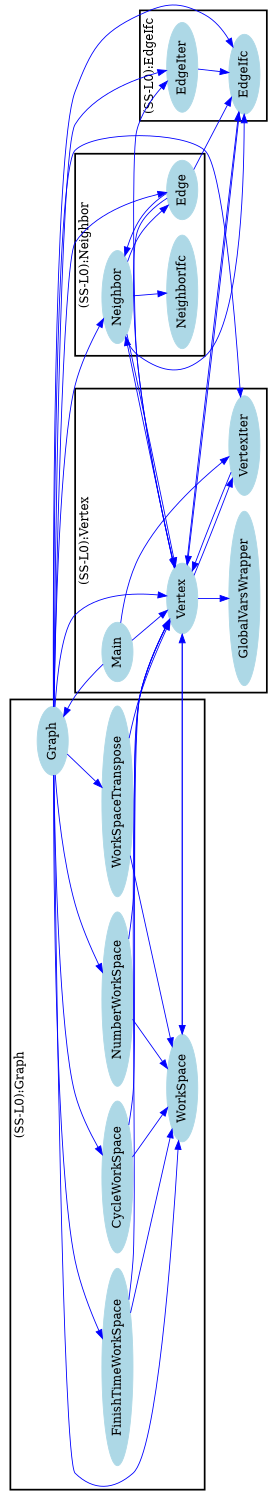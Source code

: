/* ------------------------------------------------------------ */
/* created with bunch v3 */
/* Objective Function value = 1.3333333333333335*/
/* ------------------------------------------------------------ */

digraph G {
size= "10,10";
rotate = 90;
subgraph cluster0 {
label = "(SS-L0):Graph";
color = black;
style = bold;

"Graph"[label="Graph",shape=ellipse,color=lightblue,fontcolor=black,style=filled];
"FinishTimeWorkSpace"[label="FinishTimeWorkSpace",shape=ellipse,color=lightblue,fontcolor=black,style=filled];
"CycleWorkSpace"[label="CycleWorkSpace",shape=ellipse,color=lightblue,fontcolor=black,style=filled];
"WorkSpace"[label="WorkSpace",shape=ellipse,color=lightblue,fontcolor=black,style=filled];
"NumberWorkSpace"[label="NumberWorkSpace",shape=ellipse,color=lightblue,fontcolor=black,style=filled];
"WorkSpaceTranspose"[label="WorkSpaceTranspose",shape=ellipse,color=lightblue,fontcolor=black,style=filled];
}
subgraph cluster1 {
label = "(SS-L0):Neighbor";
color = black;
style = bold;

"Neighbor"[label="Neighbor",shape=ellipse,color=lightblue,fontcolor=black,style=filled];
"Edge"[label="Edge",shape=ellipse,color=lightblue,fontcolor=black,style=filled];
"NeighborIfc"[label="NeighborIfc",shape=ellipse,color=lightblue,fontcolor=black,style=filled];
}
subgraph cluster2 {
label = "(SS-L0):Vertex";
color = black;
style = bold;

"Vertex"[label="Vertex",shape=ellipse,color=lightblue,fontcolor=black,style=filled];
"Main"[label="Main",shape=ellipse,color=lightblue,fontcolor=black,style=filled];
"GlobalVarsWrapper"[label="GlobalVarsWrapper",shape=ellipse,color=lightblue,fontcolor=black,style=filled];
"VertexIter"[label="VertexIter",shape=ellipse,color=lightblue,fontcolor=black,style=filled];
}
subgraph cluster3 {
label = "(SS-L0):EdgeIfc";
color = black;
style = bold;

"EdgeIter"[label="EdgeIter",shape=ellipse,color=lightblue,fontcolor=black,style=filled];
"EdgeIfc"[label="EdgeIfc",shape=ellipse,color=lightblue,fontcolor=black,style=filled];
}
"WorkSpaceTranspose" -> "Vertex" [color=blue,font=6];
"WorkSpaceTranspose" -> "WorkSpace" [color=blue,font=6];
"WorkSpace" -> "Vertex" [color=blue,font=6];
"Edge" -> "EdgeIfc" [color=blue,font=6];
"Edge" -> "Vertex" [color=blue,font=6];
"Edge" -> "Neighbor" [color=blue,font=6];
"FinishTimeWorkSpace" -> "Vertex" [color=blue,font=6];
"FinishTimeWorkSpace" -> "WorkSpace" [color=blue,font=6];
"Neighbor" -> "EdgeIfc" [color=blue,font=6];
"Neighbor" -> "Edge" [color=blue,font=6];
"Neighbor" -> "NeighborIfc" [color=blue,font=6];
"Neighbor" -> "Vertex" [color=blue,font=6];
"Main" -> "VertexIter" [color=blue,font=6];
"Main" -> "Graph" [color=blue,font=6];
"Main" -> "Vertex" [color=blue,font=6];
"Graph" -> "WorkSpaceTranspose" [color=blue,font=6];
"Graph" -> "WorkSpace" [color=blue,font=6];
"Graph" -> "Edge" [color=blue,font=6];
"Graph" -> "FinishTimeWorkSpace" [color=blue,font=6];
"Graph" -> "Neighbor" [color=blue,font=6];
"Graph" -> "EdgeIter" [color=blue,font=6];
"Graph" -> "NumberWorkSpace" [color=blue,font=6];
"Graph" -> "Vertex" [color=blue,font=6];
"Graph" -> "EdgeIfc" [color=blue,font=6];
"Graph" -> "CycleWorkSpace" [color=blue,font=6];
"Graph" -> "VertexIter" [color=blue,font=6];
"EdgeIter" -> "EdgeIfc" [color=blue,font=6];
"Vertex" -> "EdgeIter" [color=blue,font=6];
"Vertex" -> "VertexIter" [color=blue,font=6];
"Vertex" -> "EdgeIfc" [color=blue,font=6];
"Vertex" -> "GlobalVarsWrapper" [color=blue,font=6];
"Vertex" -> "WorkSpace" [color=blue,font=6];
"Vertex" -> "Neighbor" [color=blue,font=6];
"NumberWorkSpace" -> "Vertex" [color=blue,font=6];
"NumberWorkSpace" -> "WorkSpace" [color=blue,font=6];
"EdgeIfc" -> "Vertex" [color=blue,font=6];
"CycleWorkSpace" -> "Vertex" [color=blue,font=6];
"CycleWorkSpace" -> "WorkSpace" [color=blue,font=6];
"VertexIter" -> "Vertex" [color=blue,font=6];
}

